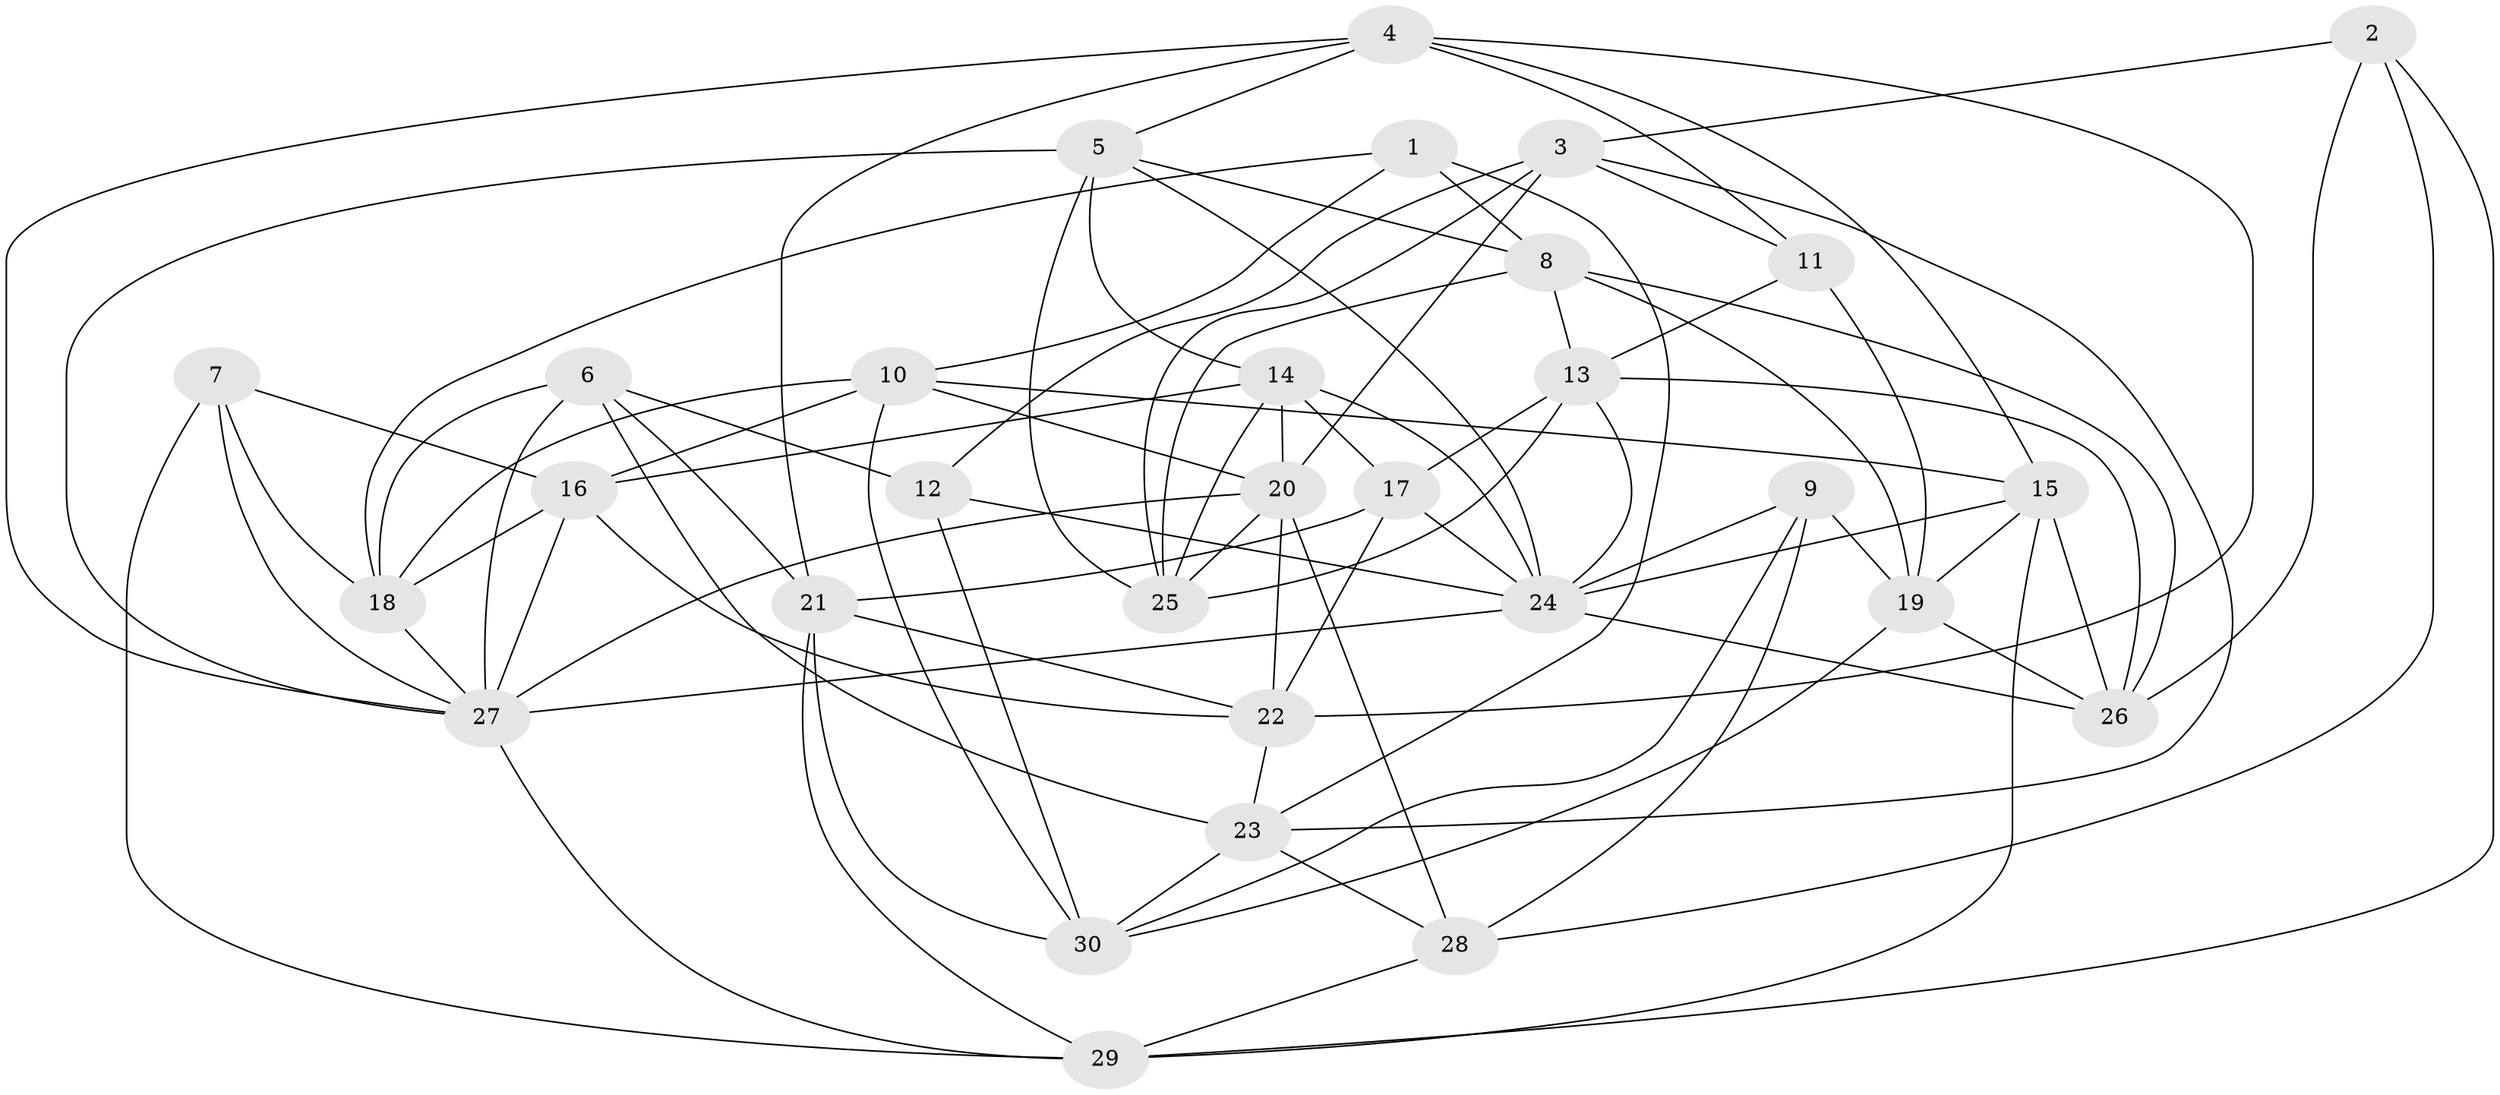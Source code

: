 // original degree distribution, {4: 1.0}
// Generated by graph-tools (version 1.1) at 2025/50/03/09/25 03:50:54]
// undirected, 30 vertices, 86 edges
graph export_dot {
graph [start="1"]
  node [color=gray90,style=filled];
  1;
  2;
  3;
  4;
  5;
  6;
  7;
  8;
  9;
  10;
  11;
  12;
  13;
  14;
  15;
  16;
  17;
  18;
  19;
  20;
  21;
  22;
  23;
  24;
  25;
  26;
  27;
  28;
  29;
  30;
  1 -- 8 [weight=1.0];
  1 -- 10 [weight=1.0];
  1 -- 18 [weight=1.0];
  1 -- 23 [weight=1.0];
  2 -- 3 [weight=1.0];
  2 -- 26 [weight=1.0];
  2 -- 28 [weight=1.0];
  2 -- 29 [weight=1.0];
  3 -- 11 [weight=1.0];
  3 -- 12 [weight=1.0];
  3 -- 20 [weight=1.0];
  3 -- 23 [weight=1.0];
  3 -- 25 [weight=1.0];
  4 -- 5 [weight=1.0];
  4 -- 11 [weight=1.0];
  4 -- 15 [weight=1.0];
  4 -- 21 [weight=1.0];
  4 -- 22 [weight=1.0];
  4 -- 27 [weight=1.0];
  5 -- 8 [weight=1.0];
  5 -- 14 [weight=1.0];
  5 -- 24 [weight=1.0];
  5 -- 25 [weight=1.0];
  5 -- 27 [weight=1.0];
  6 -- 12 [weight=1.0];
  6 -- 18 [weight=1.0];
  6 -- 21 [weight=1.0];
  6 -- 23 [weight=1.0];
  6 -- 27 [weight=2.0];
  7 -- 16 [weight=1.0];
  7 -- 18 [weight=1.0];
  7 -- 27 [weight=1.0];
  7 -- 29 [weight=1.0];
  8 -- 13 [weight=1.0];
  8 -- 19 [weight=1.0];
  8 -- 25 [weight=1.0];
  8 -- 26 [weight=1.0];
  9 -- 19 [weight=1.0];
  9 -- 24 [weight=1.0];
  9 -- 28 [weight=1.0];
  9 -- 30 [weight=1.0];
  10 -- 15 [weight=1.0];
  10 -- 16 [weight=1.0];
  10 -- 18 [weight=1.0];
  10 -- 20 [weight=1.0];
  10 -- 30 [weight=1.0];
  11 -- 13 [weight=1.0];
  11 -- 19 [weight=1.0];
  12 -- 24 [weight=1.0];
  12 -- 30 [weight=1.0];
  13 -- 17 [weight=1.0];
  13 -- 24 [weight=1.0];
  13 -- 25 [weight=1.0];
  13 -- 26 [weight=1.0];
  14 -- 16 [weight=1.0];
  14 -- 17 [weight=1.0];
  14 -- 20 [weight=1.0];
  14 -- 24 [weight=1.0];
  14 -- 25 [weight=1.0];
  15 -- 19 [weight=1.0];
  15 -- 24 [weight=1.0];
  15 -- 26 [weight=1.0];
  15 -- 29 [weight=1.0];
  16 -- 18 [weight=1.0];
  16 -- 22 [weight=1.0];
  16 -- 27 [weight=1.0];
  17 -- 21 [weight=1.0];
  17 -- 22 [weight=1.0];
  17 -- 24 [weight=2.0];
  18 -- 27 [weight=1.0];
  19 -- 26 [weight=1.0];
  19 -- 30 [weight=1.0];
  20 -- 22 [weight=1.0];
  20 -- 25 [weight=1.0];
  20 -- 27 [weight=1.0];
  20 -- 28 [weight=2.0];
  21 -- 22 [weight=1.0];
  21 -- 29 [weight=1.0];
  21 -- 30 [weight=1.0];
  22 -- 23 [weight=1.0];
  23 -- 28 [weight=1.0];
  23 -- 30 [weight=1.0];
  24 -- 26 [weight=1.0];
  24 -- 27 [weight=1.0];
  27 -- 29 [weight=1.0];
  28 -- 29 [weight=1.0];
}
